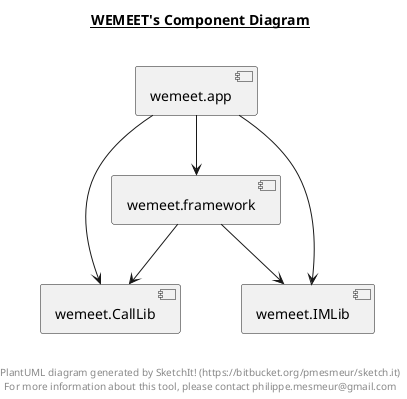 @startuml

title __WEMEET's Component Diagram__\n

  [wemeet.app] --> [wemeet.CallLib]
  [wemeet.app] --> [wemeet.IMLib]
  [wemeet.app] --> [wemeet.framework]
  [wemeet.framework] --> [wemeet.CallLib]
  [wemeet.framework] --> [wemeet.IMLib]


right footer


PlantUML diagram generated by SketchIt! (https://bitbucket.org/pmesmeur/sketch.it)
For more information about this tool, please contact philippe.mesmeur@gmail.com
endfooter

@enduml
